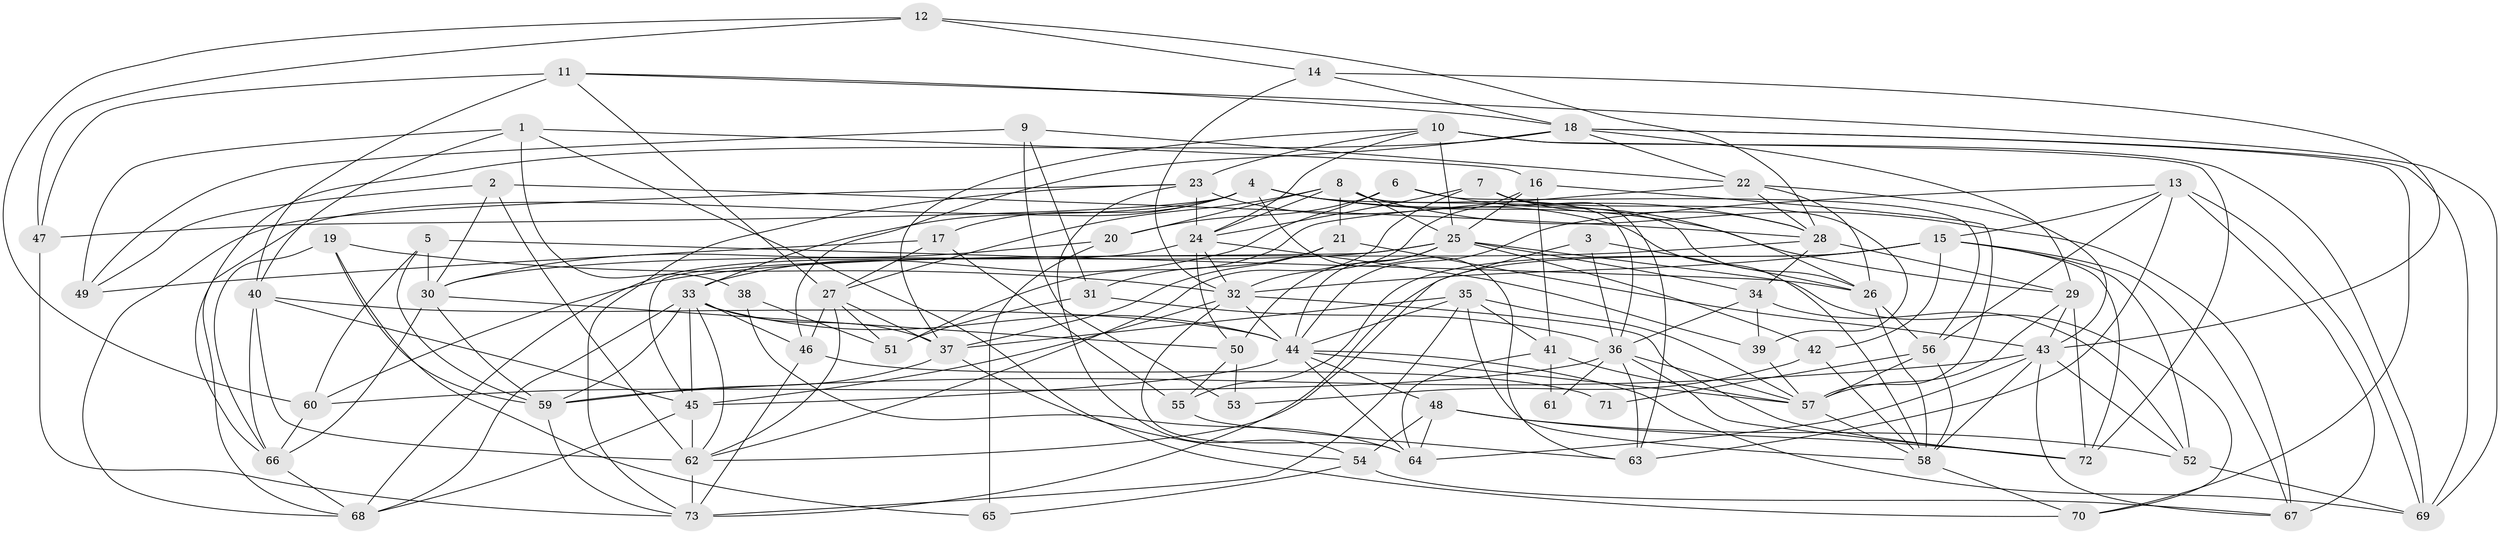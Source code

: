 // original degree distribution, {3: 0.2413793103448276, 5: 0.19310344827586207, 2: 0.1310344827586207, 4: 0.30344827586206896, 6: 0.0896551724137931, 7: 0.034482758620689655, 8: 0.006896551724137931}
// Generated by graph-tools (version 1.1) at 2025/02/03/09/25 03:02:01]
// undirected, 73 vertices, 207 edges
graph export_dot {
graph [start="1"]
  node [color=gray90,style=filled];
  1;
  2;
  3;
  4;
  5;
  6;
  7;
  8;
  9;
  10;
  11;
  12;
  13;
  14;
  15;
  16;
  17;
  18;
  19;
  20;
  21;
  22;
  23;
  24;
  25;
  26;
  27;
  28;
  29;
  30;
  31;
  32;
  33;
  34;
  35;
  36;
  37;
  38;
  39;
  40;
  41;
  42;
  43;
  44;
  45;
  46;
  47;
  48;
  49;
  50;
  51;
  52;
  53;
  54;
  55;
  56;
  57;
  58;
  59;
  60;
  61;
  62;
  63;
  64;
  65;
  66;
  67;
  68;
  69;
  70;
  71;
  72;
  73;
  1 -- 16 [weight=1.0];
  1 -- 38 [weight=1.0];
  1 -- 40 [weight=1.0];
  1 -- 49 [weight=1.0];
  1 -- 70 [weight=1.0];
  2 -- 28 [weight=1.0];
  2 -- 30 [weight=1.0];
  2 -- 49 [weight=1.0];
  2 -- 62 [weight=2.0];
  3 -- 26 [weight=1.0];
  3 -- 36 [weight=1.0];
  3 -- 73 [weight=1.0];
  4 -- 17 [weight=1.0];
  4 -- 26 [weight=1.0];
  4 -- 28 [weight=1.0];
  4 -- 29 [weight=1.0];
  4 -- 33 [weight=1.0];
  4 -- 47 [weight=1.0];
  4 -- 63 [weight=1.0];
  4 -- 68 [weight=1.0];
  5 -- 26 [weight=2.0];
  5 -- 30 [weight=1.0];
  5 -- 59 [weight=1.0];
  5 -- 60 [weight=1.0];
  6 -- 20 [weight=1.0];
  6 -- 26 [weight=1.0];
  6 -- 33 [weight=1.0];
  6 -- 56 [weight=1.0];
  7 -- 24 [weight=1.0];
  7 -- 28 [weight=1.0];
  7 -- 39 [weight=1.0];
  7 -- 62 [weight=1.0];
  7 -- 63 [weight=1.0];
  8 -- 20 [weight=1.0];
  8 -- 21 [weight=1.0];
  8 -- 24 [weight=1.0];
  8 -- 25 [weight=1.0];
  8 -- 27 [weight=1.0];
  8 -- 36 [weight=1.0];
  8 -- 67 [weight=1.0];
  9 -- 22 [weight=1.0];
  9 -- 31 [weight=1.0];
  9 -- 49 [weight=1.0];
  9 -- 53 [weight=1.0];
  10 -- 23 [weight=1.0];
  10 -- 24 [weight=1.0];
  10 -- 25 [weight=1.0];
  10 -- 37 [weight=1.0];
  10 -- 69 [weight=1.0];
  10 -- 72 [weight=2.0];
  11 -- 18 [weight=1.0];
  11 -- 27 [weight=1.0];
  11 -- 40 [weight=1.0];
  11 -- 47 [weight=1.0];
  11 -- 69 [weight=1.0];
  12 -- 14 [weight=1.0];
  12 -- 28 [weight=1.0];
  12 -- 47 [weight=1.0];
  12 -- 60 [weight=1.0];
  13 -- 15 [weight=1.0];
  13 -- 44 [weight=1.0];
  13 -- 56 [weight=1.0];
  13 -- 63 [weight=1.0];
  13 -- 67 [weight=1.0];
  13 -- 69 [weight=1.0];
  14 -- 18 [weight=1.0];
  14 -- 32 [weight=1.0];
  14 -- 43 [weight=1.0];
  15 -- 32 [weight=1.0];
  15 -- 42 [weight=1.0];
  15 -- 52 [weight=1.0];
  15 -- 55 [weight=1.0];
  15 -- 62 [weight=1.0];
  15 -- 67 [weight=1.0];
  15 -- 72 [weight=1.0];
  16 -- 25 [weight=1.0];
  16 -- 32 [weight=1.0];
  16 -- 41 [weight=1.0];
  16 -- 57 [weight=2.0];
  17 -- 27 [weight=1.0];
  17 -- 49 [weight=1.0];
  17 -- 55 [weight=1.0];
  18 -- 22 [weight=1.0];
  18 -- 29 [weight=1.0];
  18 -- 46 [weight=1.0];
  18 -- 66 [weight=1.0];
  18 -- 69 [weight=1.0];
  18 -- 70 [weight=1.0];
  19 -- 32 [weight=1.0];
  19 -- 59 [weight=1.0];
  19 -- 65 [weight=1.0];
  19 -- 66 [weight=1.0];
  20 -- 30 [weight=1.0];
  20 -- 65 [weight=1.0];
  21 -- 31 [weight=1.0];
  21 -- 37 [weight=1.0];
  21 -- 43 [weight=1.0];
  22 -- 26 [weight=1.0];
  22 -- 28 [weight=1.0];
  22 -- 43 [weight=1.0];
  22 -- 51 [weight=1.0];
  23 -- 24 [weight=1.0];
  23 -- 54 [weight=1.0];
  23 -- 58 [weight=1.0];
  23 -- 68 [weight=1.0];
  23 -- 73 [weight=1.0];
  24 -- 32 [weight=1.0];
  24 -- 39 [weight=1.0];
  24 -- 50 [weight=1.0];
  24 -- 68 [weight=1.0];
  25 -- 30 [weight=1.0];
  25 -- 34 [weight=1.0];
  25 -- 42 [weight=1.0];
  25 -- 44 [weight=1.0];
  25 -- 45 [weight=1.0];
  25 -- 50 [weight=1.0];
  25 -- 70 [weight=1.0];
  26 -- 56 [weight=1.0];
  26 -- 58 [weight=1.0];
  27 -- 37 [weight=1.0];
  27 -- 46 [weight=1.0];
  27 -- 51 [weight=1.0];
  27 -- 62 [weight=1.0];
  28 -- 29 [weight=1.0];
  28 -- 34 [weight=1.0];
  28 -- 60 [weight=1.0];
  29 -- 43 [weight=1.0];
  29 -- 57 [weight=1.0];
  29 -- 72 [weight=1.0];
  30 -- 50 [weight=1.0];
  30 -- 59 [weight=1.0];
  30 -- 66 [weight=1.0];
  31 -- 36 [weight=1.0];
  31 -- 51 [weight=1.0];
  32 -- 44 [weight=1.0];
  32 -- 45 [weight=1.0];
  32 -- 64 [weight=1.0];
  32 -- 72 [weight=1.0];
  33 -- 37 [weight=1.0];
  33 -- 44 [weight=1.0];
  33 -- 45 [weight=3.0];
  33 -- 46 [weight=1.0];
  33 -- 59 [weight=1.0];
  33 -- 62 [weight=1.0];
  33 -- 68 [weight=1.0];
  34 -- 36 [weight=1.0];
  34 -- 39 [weight=1.0];
  34 -- 52 [weight=1.0];
  35 -- 37 [weight=1.0];
  35 -- 41 [weight=2.0];
  35 -- 44 [weight=1.0];
  35 -- 57 [weight=1.0];
  35 -- 58 [weight=1.0];
  35 -- 73 [weight=1.0];
  36 -- 57 [weight=1.0];
  36 -- 60 [weight=1.0];
  36 -- 61 [weight=1.0];
  36 -- 63 [weight=1.0];
  36 -- 72 [weight=1.0];
  37 -- 54 [weight=1.0];
  37 -- 59 [weight=1.0];
  38 -- 51 [weight=1.0];
  38 -- 64 [weight=1.0];
  39 -- 57 [weight=1.0];
  40 -- 44 [weight=1.0];
  40 -- 45 [weight=1.0];
  40 -- 62 [weight=2.0];
  40 -- 66 [weight=1.0];
  41 -- 57 [weight=1.0];
  41 -- 61 [weight=1.0];
  41 -- 64 [weight=1.0];
  42 -- 53 [weight=1.0];
  42 -- 58 [weight=1.0];
  43 -- 52 [weight=1.0];
  43 -- 58 [weight=1.0];
  43 -- 59 [weight=1.0];
  43 -- 64 [weight=1.0];
  43 -- 67 [weight=1.0];
  44 -- 45 [weight=1.0];
  44 -- 48 [weight=1.0];
  44 -- 57 [weight=1.0];
  44 -- 64 [weight=1.0];
  44 -- 69 [weight=1.0];
  45 -- 62 [weight=1.0];
  45 -- 68 [weight=1.0];
  46 -- 71 [weight=1.0];
  46 -- 73 [weight=1.0];
  47 -- 73 [weight=1.0];
  48 -- 52 [weight=1.0];
  48 -- 54 [weight=1.0];
  48 -- 64 [weight=1.0];
  48 -- 72 [weight=1.0];
  50 -- 53 [weight=1.0];
  50 -- 55 [weight=1.0];
  52 -- 69 [weight=1.0];
  54 -- 65 [weight=1.0];
  54 -- 67 [weight=1.0];
  55 -- 63 [weight=1.0];
  56 -- 57 [weight=1.0];
  56 -- 58 [weight=1.0];
  56 -- 71 [weight=1.0];
  57 -- 58 [weight=1.0];
  58 -- 70 [weight=1.0];
  59 -- 73 [weight=1.0];
  60 -- 66 [weight=1.0];
  62 -- 73 [weight=1.0];
  66 -- 68 [weight=1.0];
}
